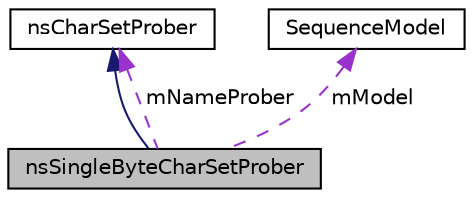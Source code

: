 digraph "nsSingleByteCharSetProber"
{
  edge [fontname="Helvetica",fontsize="10",labelfontname="Helvetica",labelfontsize="10"];
  node [fontname="Helvetica",fontsize="10",shape=record];
  Node2 [label="nsSingleByteCharSetProber",height=0.2,width=0.4,color="black", fillcolor="grey75", style="filled", fontcolor="black"];
  Node3 -> Node2 [dir="back",color="midnightblue",fontsize="10",style="solid",fontname="Helvetica"];
  Node3 [label="nsCharSetProber",height=0.2,width=0.4,color="black", fillcolor="white", style="filled",URL="$classns_char_set_prober.html"];
  Node4 -> Node2 [dir="back",color="darkorchid3",fontsize="10",style="dashed",label=" mModel" ,fontname="Helvetica"];
  Node4 [label="SequenceModel",height=0.2,width=0.4,color="black", fillcolor="white", style="filled",URL="$struct_sequence_model.html"];
  Node3 -> Node2 [dir="back",color="darkorchid3",fontsize="10",style="dashed",label=" mNameProber" ,fontname="Helvetica"];
}
